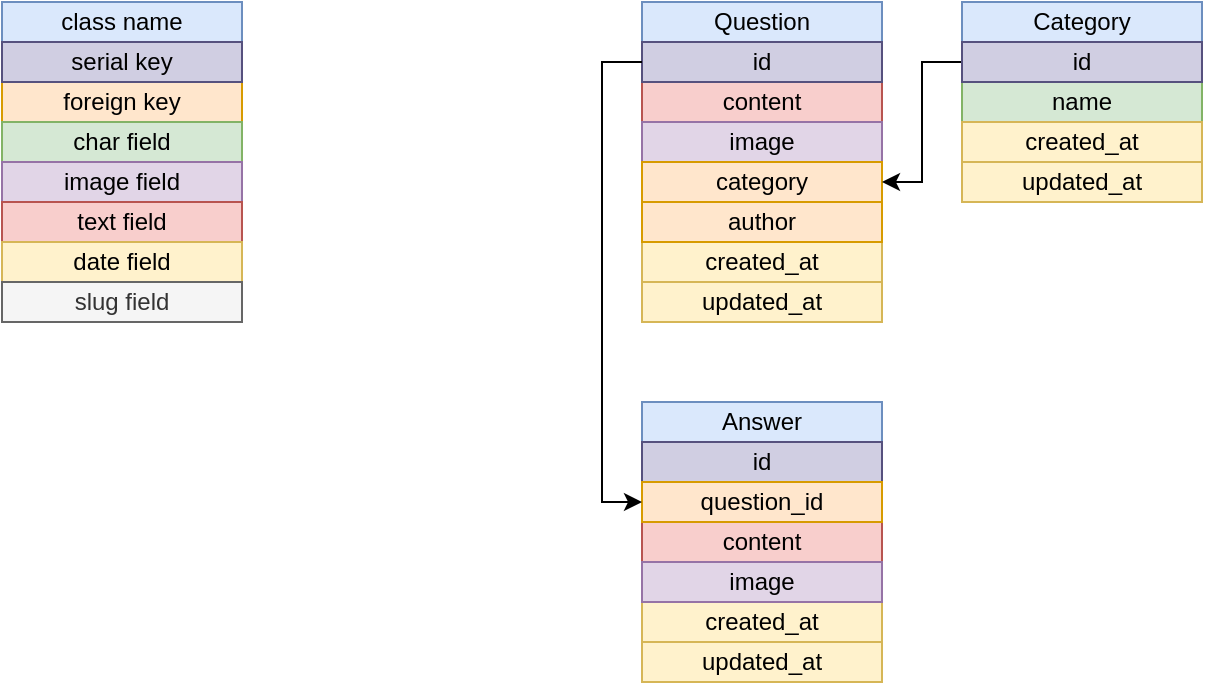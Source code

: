 <mxfile version="14.6.11" type="device"><diagram id="Sw8FsMQVw51Ya7pCQEvd" name="Page-1"><mxGraphModel dx="1662" dy="798" grid="1" gridSize="10" guides="1" tooltips="1" connect="1" arrows="1" fold="1" page="1" pageScale="1" pageWidth="827" pageHeight="1169" math="0" shadow="0"><root><mxCell id="0"/><mxCell id="1" parent="0"/><mxCell id="hQjWMyzmBrjdG0Fztbr6-1" value="class name" style="rounded=0;whiteSpace=wrap;html=1;fillColor=#dae8fc;strokeColor=#6c8ebf;" parent="1" vertex="1"><mxGeometry x="40" y="80" width="120" height="20" as="geometry"/></mxCell><mxCell id="hQjWMyzmBrjdG0Fztbr6-2" value="foreign key" style="rounded=0;whiteSpace=wrap;html=1;fillColor=#ffe6cc;strokeColor=#d79b00;" parent="1" vertex="1"><mxGeometry x="40" y="120" width="120" height="20" as="geometry"/></mxCell><mxCell id="hQjWMyzmBrjdG0Fztbr6-3" value="char field" style="rounded=0;whiteSpace=wrap;html=1;fillColor=#d5e8d4;strokeColor=#82b366;" parent="1" vertex="1"><mxGeometry x="40" y="140" width="120" height="20" as="geometry"/></mxCell><mxCell id="hQjWMyzmBrjdG0Fztbr6-4" value="image field" style="rounded=0;whiteSpace=wrap;html=1;fillColor=#e1d5e7;strokeColor=#9673a6;" parent="1" vertex="1"><mxGeometry x="40" y="160" width="120" height="20" as="geometry"/></mxCell><mxCell id="hQjWMyzmBrjdG0Fztbr6-5" value="text field" style="rounded=0;whiteSpace=wrap;html=1;fillColor=#f8cecc;strokeColor=#b85450;" parent="1" vertex="1"><mxGeometry x="40" y="180" width="120" height="20" as="geometry"/></mxCell><mxCell id="hQjWMyzmBrjdG0Fztbr6-6" value="date field" style="rounded=0;whiteSpace=wrap;html=1;fillColor=#fff2cc;strokeColor=#d6b656;" parent="1" vertex="1"><mxGeometry x="40" y="200" width="120" height="20" as="geometry"/></mxCell><mxCell id="hQjWMyzmBrjdG0Fztbr6-19" value="Category" style="rounded=0;whiteSpace=wrap;html=1;fillColor=#dae8fc;strokeColor=#6c8ebf;" parent="1" vertex="1"><mxGeometry x="520" y="80" width="120" height="20" as="geometry"/></mxCell><mxCell id="hQjWMyzmBrjdG0Fztbr6-20" value="name" style="rounded=0;whiteSpace=wrap;html=1;fillColor=#d5e8d4;strokeColor=#82b366;" parent="1" vertex="1"><mxGeometry x="520" y="120" width="120" height="20" as="geometry"/></mxCell><mxCell id="hQjWMyzmBrjdG0Fztbr6-24" value="created_at" style="rounded=0;whiteSpace=wrap;html=1;fillColor=#fff2cc;strokeColor=#d6b656;" parent="1" vertex="1"><mxGeometry x="520" y="140" width="120" height="20" as="geometry"/></mxCell><mxCell id="hQjWMyzmBrjdG0Fztbr6-25" value="updated_at" style="rounded=0;whiteSpace=wrap;html=1;fillColor=#fff2cc;strokeColor=#d6b656;" parent="1" vertex="1"><mxGeometry x="520" y="160" width="120" height="20" as="geometry"/></mxCell><mxCell id="38LA_L9AUGxtBy3cWa_X-1" value="Answer" style="rounded=0;whiteSpace=wrap;html=1;fillColor=#dae8fc;strokeColor=#6c8ebf;" parent="1" vertex="1"><mxGeometry x="360" y="280" width="120" height="20" as="geometry"/></mxCell><mxCell id="38LA_L9AUGxtBy3cWa_X-2" value="id" style="rounded=0;whiteSpace=wrap;html=1;fillColor=#d0cee2;strokeColor=#56517e;" parent="1" vertex="1"><mxGeometry x="360" y="300" width="120" height="20" as="geometry"/></mxCell><mxCell id="38LA_L9AUGxtBy3cWa_X-3" value="content" style="rounded=0;whiteSpace=wrap;html=1;fillColor=#f8cecc;strokeColor=#b85450;" parent="1" vertex="1"><mxGeometry x="360" y="340" width="120" height="20" as="geometry"/></mxCell><mxCell id="38LA_L9AUGxtBy3cWa_X-4" value="created_at" style="rounded=0;whiteSpace=wrap;html=1;fillColor=#fff2cc;strokeColor=#d6b656;" parent="1" vertex="1"><mxGeometry x="360" y="380" width="120" height="20" as="geometry"/></mxCell><mxCell id="38LA_L9AUGxtBy3cWa_X-5" value="updated_at" style="rounded=0;whiteSpace=wrap;html=1;fillColor=#fff2cc;strokeColor=#d6b656;" parent="1" vertex="1"><mxGeometry x="360" y="400" width="120" height="20" as="geometry"/></mxCell><mxCell id="38LA_L9AUGxtBy3cWa_X-13" value="slug field" style="rounded=0;whiteSpace=wrap;html=1;fillColor=#f5f5f5;strokeColor=#666666;fontColor=#333333;" parent="1" vertex="1"><mxGeometry x="40" y="220" width="120" height="20" as="geometry"/></mxCell><mxCell id="NgVTXPllQLmy2wROiITR-1" value="Question" style="rounded=0;whiteSpace=wrap;html=1;fillColor=#dae8fc;strokeColor=#6c8ebf;" parent="1" vertex="1"><mxGeometry x="360" y="80" width="120" height="20" as="geometry"/></mxCell><mxCell id="NgVTXPllQLmy2wROiITR-2" value="content" style="rounded=0;whiteSpace=wrap;html=1;fillColor=#f8cecc;strokeColor=#b85450;" parent="1" vertex="1"><mxGeometry x="360" y="120" width="120" height="20" as="geometry"/></mxCell><mxCell id="NgVTXPllQLmy2wROiITR-4" value="image" style="rounded=0;whiteSpace=wrap;html=1;fillColor=#e1d5e7;strokeColor=#9673a6;" parent="1" vertex="1"><mxGeometry x="360" y="140" width="120" height="20" as="geometry"/></mxCell><mxCell id="NgVTXPllQLmy2wROiITR-5" value="updated_at" style="rounded=0;whiteSpace=wrap;html=1;fillColor=#fff2cc;strokeColor=#d6b656;" parent="1" vertex="1"><mxGeometry x="360" y="220" width="120" height="20" as="geometry"/></mxCell><mxCell id="NgVTXPllQLmy2wROiITR-6" value="created_at" style="rounded=0;whiteSpace=wrap;html=1;fillColor=#fff2cc;strokeColor=#d6b656;" parent="1" vertex="1"><mxGeometry x="360" y="200" width="120" height="20" as="geometry"/></mxCell><mxCell id="NgVTXPllQLmy2wROiITR-7" value="author" style="rounded=0;whiteSpace=wrap;html=1;fillColor=#ffe6cc;strokeColor=#d79b00;" parent="1" vertex="1"><mxGeometry x="360" y="180" width="120" height="20" as="geometry"/></mxCell><mxCell id="NgVTXPllQLmy2wROiITR-10" value="id" style="rounded=0;whiteSpace=wrap;html=1;fillColor=#d0cee2;strokeColor=#56517e;" parent="1" vertex="1"><mxGeometry x="360" y="100" width="120" height="20" as="geometry"/></mxCell><mxCell id="NgVTXPllQLmy2wROiITR-15" value="question_id" style="rounded=0;whiteSpace=wrap;html=1;fillColor=#ffe6cc;strokeColor=#d79b00;" parent="1" vertex="1"><mxGeometry x="360" y="320" width="120" height="20" as="geometry"/></mxCell><mxCell id="NgVTXPllQLmy2wROiITR-17" value="category" style="rounded=0;whiteSpace=wrap;html=1;fillColor=#ffe6cc;strokeColor=#d79b00;" parent="1" vertex="1"><mxGeometry x="360" y="160" width="120" height="20" as="geometry"/></mxCell><mxCell id="NgVTXPllQLmy2wROiITR-27" style="edgeStyle=orthogonalEdgeStyle;rounded=0;orthogonalLoop=1;jettySize=auto;html=1;entryX=1;entryY=0.5;entryDx=0;entryDy=0;" parent="1" source="NgVTXPllQLmy2wROiITR-18" target="NgVTXPllQLmy2wROiITR-17" edge="1"><mxGeometry relative="1" as="geometry"/></mxCell><mxCell id="NgVTXPllQLmy2wROiITR-18" value="id" style="rounded=0;whiteSpace=wrap;html=1;fillColor=#d0cee2;strokeColor=#56517e;" parent="1" vertex="1"><mxGeometry x="520" y="100" width="120" height="20" as="geometry"/></mxCell><mxCell id="NgVTXPllQLmy2wROiITR-28" style="edgeStyle=orthogonalEdgeStyle;rounded=0;orthogonalLoop=1;jettySize=auto;html=1;entryX=0;entryY=0.5;entryDx=0;entryDy=0;exitX=0;exitY=0.5;exitDx=0;exitDy=0;" parent="1" source="NgVTXPllQLmy2wROiITR-10" target="NgVTXPllQLmy2wROiITR-15" edge="1"><mxGeometry relative="1" as="geometry"><Array as="points"><mxPoint x="340" y="110"/><mxPoint x="340" y="330"/></Array></mxGeometry></mxCell><mxCell id="NgVTXPllQLmy2wROiITR-23" value="image" style="rounded=0;whiteSpace=wrap;html=1;fillColor=#e1d5e7;strokeColor=#9673a6;" parent="1" vertex="1"><mxGeometry x="360" y="360" width="120" height="20" as="geometry"/></mxCell><mxCell id="NgVTXPllQLmy2wROiITR-25" value="serial key" style="rounded=0;whiteSpace=wrap;html=1;fillColor=#d0cee2;strokeColor=#56517e;" parent="1" vertex="1"><mxGeometry x="40" y="100" width="120" height="20" as="geometry"/></mxCell></root></mxGraphModel></diagram></mxfile>
